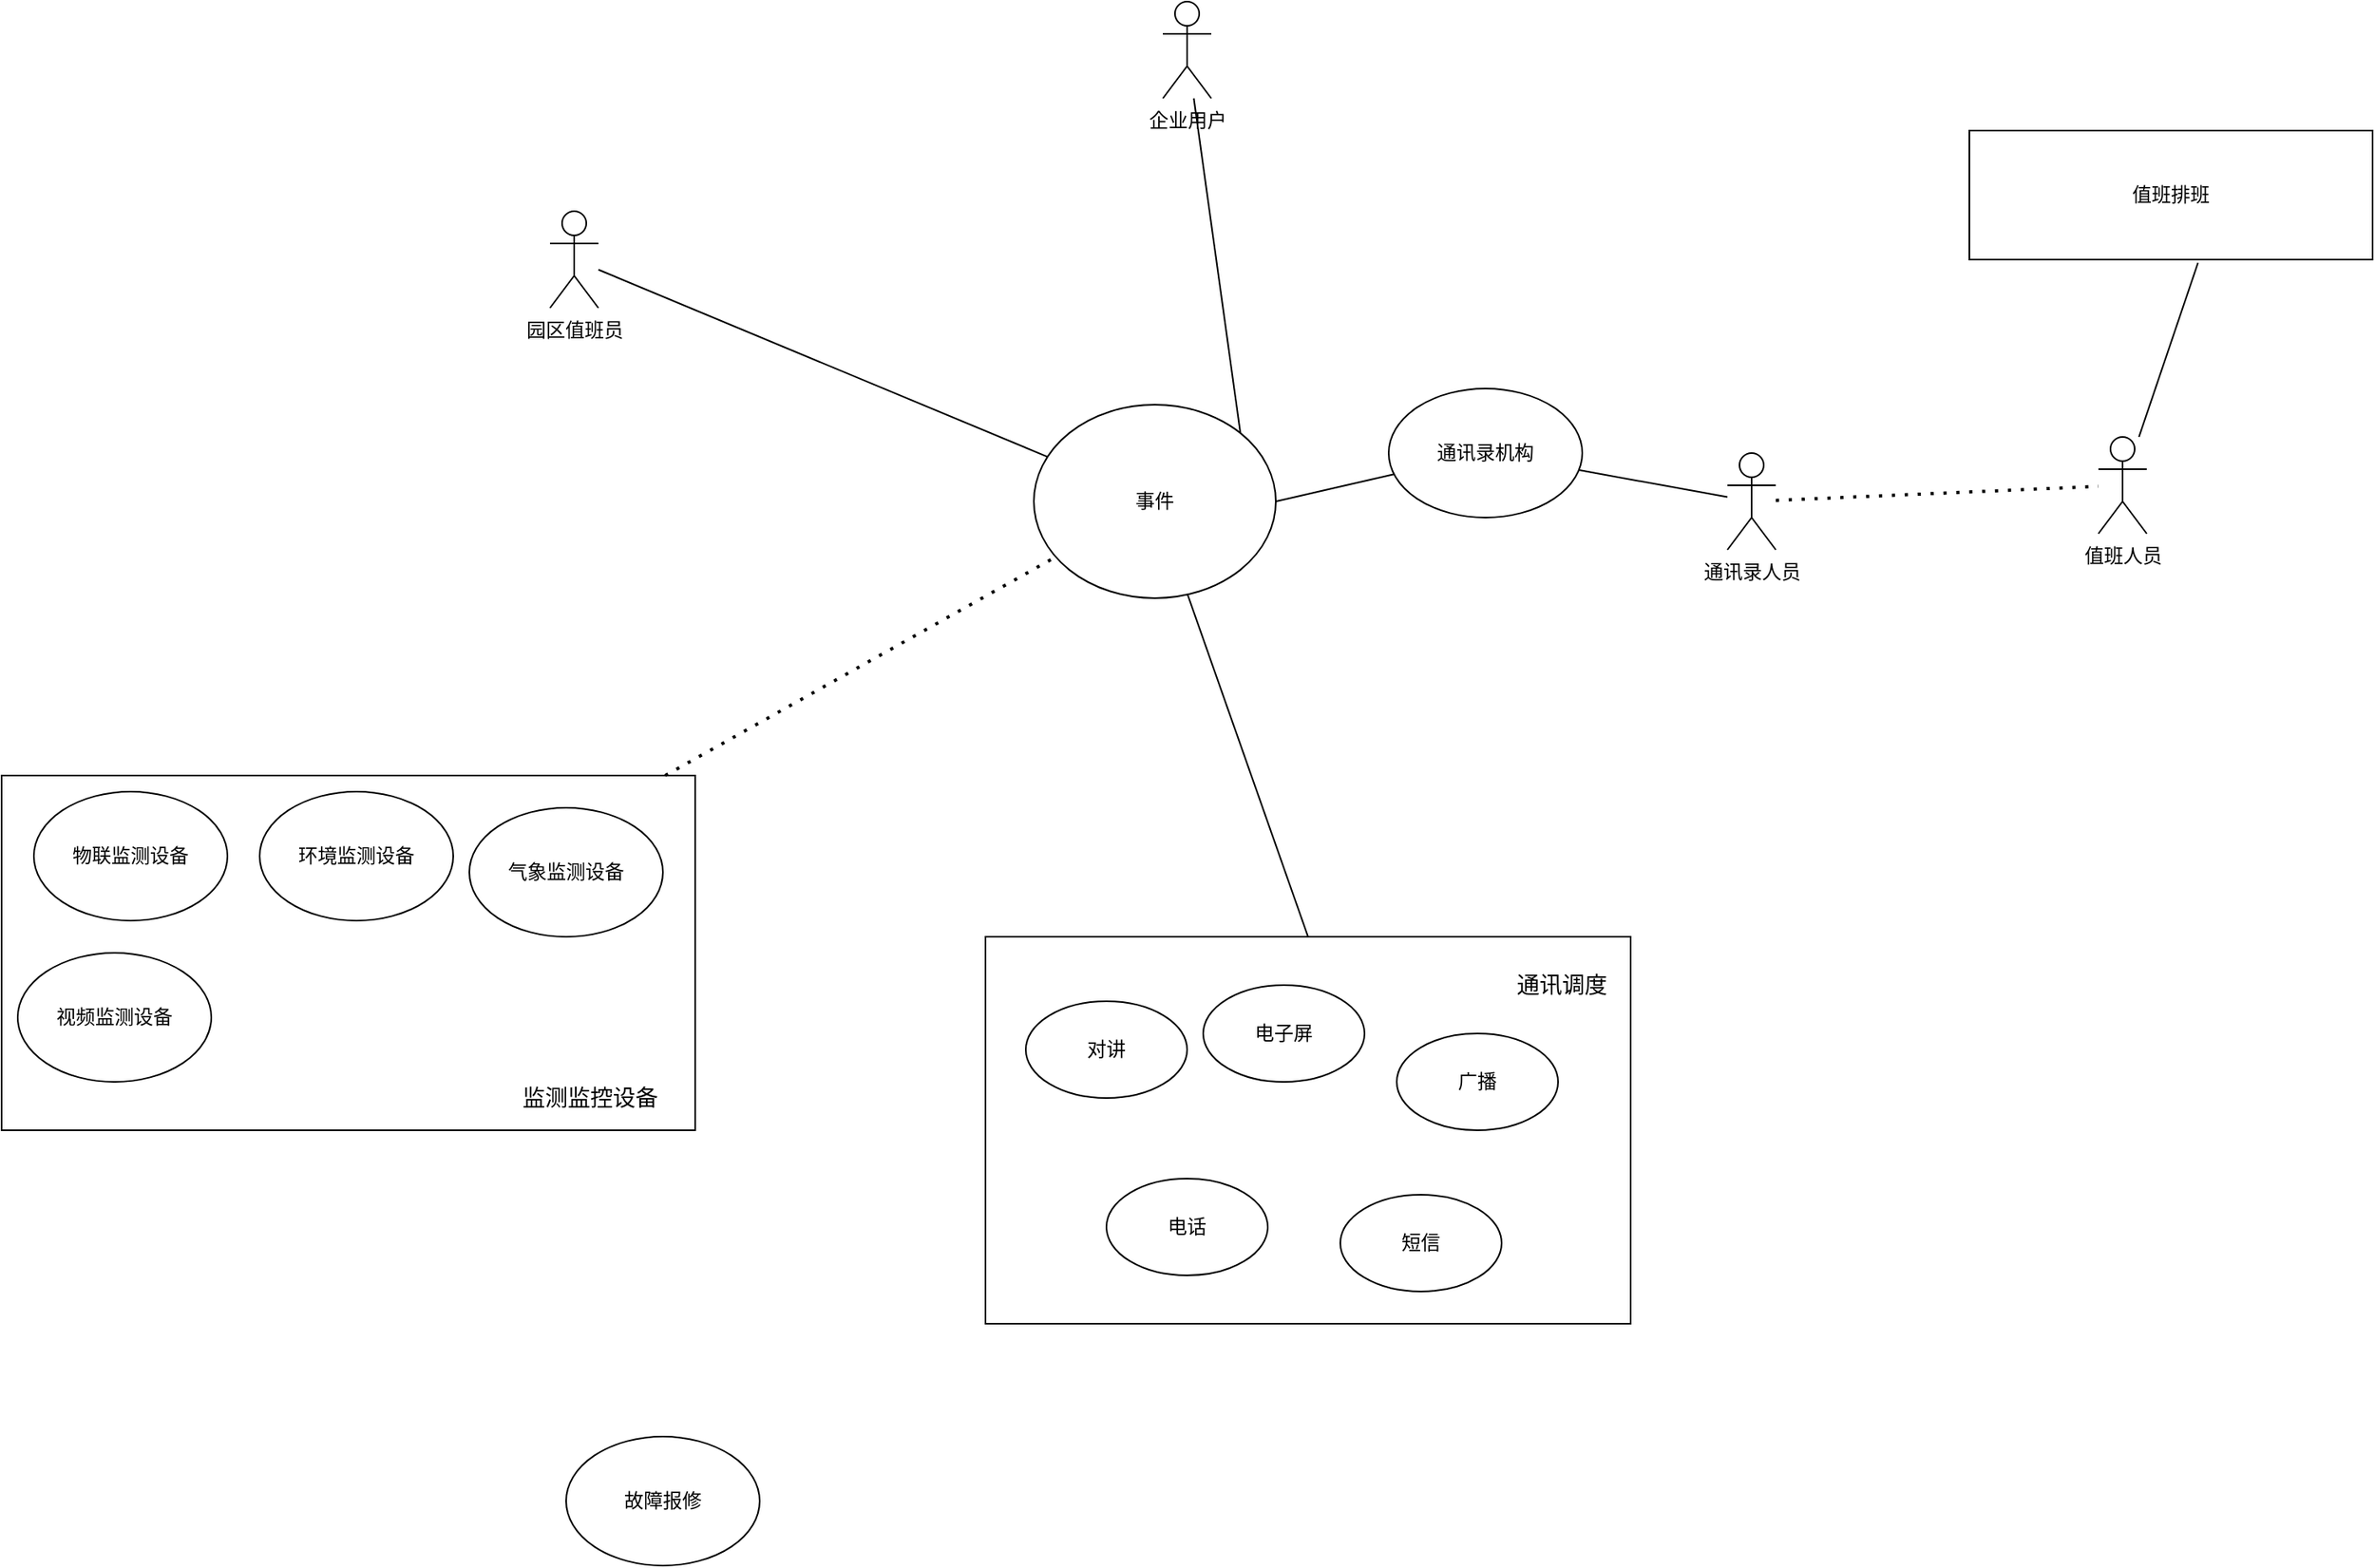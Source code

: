 <mxfile version="14.0.3" type="github" pages="3">
  <diagram name="信息接报数据关联分析" id="42789a77-a242-8287-6e28-9cd8cfd52e62">
    <mxGraphModel dx="2773" dy="934" grid="1" gridSize="10" guides="1" tooltips="1" connect="1" arrows="1" fold="1" page="1" pageScale="1" pageWidth="1100" pageHeight="850" background="#ffffff" math="0" shadow="0">
      <root>
        <mxCell id="0" />
        <mxCell id="1" parent="0" />
        <mxCell id="m6W_akmNrxcxIRO573pG-1" value="事件" style="ellipse;whiteSpace=wrap;html=1;" vertex="1" parent="1">
          <mxGeometry x="400" y="340" width="150" height="120" as="geometry" />
        </mxCell>
        <mxCell id="m6W_akmNrxcxIRO573pG-3" value="通讯录机构" style="ellipse;whiteSpace=wrap;html=1;" vertex="1" parent="1">
          <mxGeometry x="620" y="330" width="120" height="80" as="geometry" />
        </mxCell>
        <mxCell id="m6W_akmNrxcxIRO573pG-4" value="" style="endArrow=none;html=1;" edge="1" parent="1" source="m6W_akmNrxcxIRO573pG-18" target="m6W_akmNrxcxIRO573pG-3">
          <mxGeometry width="50" height="50" relative="1" as="geometry">
            <mxPoint x="280" y="510" as="sourcePoint" />
            <mxPoint x="570" y="480" as="targetPoint" />
          </mxGeometry>
        </mxCell>
        <mxCell id="m6W_akmNrxcxIRO573pG-8" value="故障报修" style="ellipse;whiteSpace=wrap;html=1;" vertex="1" parent="1">
          <mxGeometry x="110" y="980" width="120" height="80" as="geometry" />
        </mxCell>
        <mxCell id="m6W_akmNrxcxIRO573pG-13" value="值班排班" style="rounded=0;whiteSpace=wrap;html=1;" vertex="1" parent="1">
          <mxGeometry x="980" y="170" width="250" height="80" as="geometry" />
        </mxCell>
        <mxCell id="m6W_akmNrxcxIRO573pG-14" value="" style="endArrow=none;html=1;entryX=0.567;entryY=1.025;entryDx=0;entryDy=0;entryPerimeter=0;" edge="1" parent="1" source="m6W_akmNrxcxIRO573pG-16" target="m6W_akmNrxcxIRO573pG-13">
          <mxGeometry width="50" height="50" relative="1" as="geometry">
            <mxPoint x="818.043" y="350.361" as="sourcePoint" />
            <mxPoint x="570" y="380" as="targetPoint" />
          </mxGeometry>
        </mxCell>
        <mxCell id="m6W_akmNrxcxIRO573pG-15" value="园区值班员" style="shape=umlActor;verticalLabelPosition=bottom;verticalAlign=top;html=1;outlineConnect=0;" vertex="1" parent="1">
          <mxGeometry x="100" y="220" width="30" height="60" as="geometry" />
        </mxCell>
        <mxCell id="m6W_akmNrxcxIRO573pG-16" value="值班人员" style="shape=umlActor;verticalLabelPosition=bottom;verticalAlign=top;html=1;outlineConnect=0;" vertex="1" parent="1">
          <mxGeometry x="1060" y="360" width="30" height="60" as="geometry" />
        </mxCell>
        <mxCell id="m6W_akmNrxcxIRO573pG-17" value="" style="endArrow=none;dashed=1;html=1;dashPattern=1 3;strokeWidth=2;fontSize=14;" edge="1" parent="1" source="m6W_akmNrxcxIRO573pG-18" target="m6W_akmNrxcxIRO573pG-16">
          <mxGeometry width="50" height="50" relative="1" as="geometry">
            <mxPoint x="403.96" y="502" as="sourcePoint" />
            <mxPoint x="570" y="380" as="targetPoint" />
          </mxGeometry>
        </mxCell>
        <mxCell id="m6W_akmNrxcxIRO573pG-18" value="通讯录人员" style="shape=umlActor;verticalLabelPosition=bottom;verticalAlign=top;html=1;outlineConnect=0;" vertex="1" parent="1">
          <mxGeometry x="830" y="370" width="30" height="60" as="geometry" />
        </mxCell>
        <mxCell id="PugX-05pWGuCXVaaNZpQ-1" value="企业用户" style="shape=umlActor;verticalLabelPosition=bottom;verticalAlign=top;html=1;outlineConnect=0;" vertex="1" parent="1">
          <mxGeometry x="480" y="90" width="30" height="60" as="geometry" />
        </mxCell>
        <mxCell id="PugX-05pWGuCXVaaNZpQ-2" value="" style="endArrow=none;html=1;" edge="1" parent="1" source="m6W_akmNrxcxIRO573pG-1" target="m6W_akmNrxcxIRO573pG-15">
          <mxGeometry width="50" height="50" relative="1" as="geometry">
            <mxPoint x="520" y="330" as="sourcePoint" />
            <mxPoint x="570" y="280" as="targetPoint" />
          </mxGeometry>
        </mxCell>
        <mxCell id="PugX-05pWGuCXVaaNZpQ-3" value="" style="endArrow=none;html=1;exitX=1;exitY=0;exitDx=0;exitDy=0;" edge="1" parent="1" source="m6W_akmNrxcxIRO573pG-1" target="PugX-05pWGuCXVaaNZpQ-1">
          <mxGeometry width="50" height="50" relative="1" as="geometry">
            <mxPoint x="520" y="330" as="sourcePoint" />
            <mxPoint x="570" y="280" as="targetPoint" />
          </mxGeometry>
        </mxCell>
        <mxCell id="xcVkql0uX_FVAlT3NxzD-1" value="" style="endArrow=none;html=1;exitX=0.5;exitY=0;exitDx=0;exitDy=0;" edge="1" parent="1" source="m6W_akmNrxcxIRO573pG-9" target="m6W_akmNrxcxIRO573pG-1">
          <mxGeometry width="50" height="50" relative="1" as="geometry">
            <mxPoint x="520" y="430" as="sourcePoint" />
            <mxPoint x="570" y="380" as="targetPoint" />
          </mxGeometry>
        </mxCell>
        <mxCell id="xcVkql0uX_FVAlT3NxzD-9" value="" style="endArrow=none;html=1;exitX=1;exitY=0.5;exitDx=0;exitDy=0;" edge="1" parent="1" source="m6W_akmNrxcxIRO573pG-1" target="m6W_akmNrxcxIRO573pG-3">
          <mxGeometry width="50" height="50" relative="1" as="geometry">
            <mxPoint x="520" y="480" as="sourcePoint" />
            <mxPoint x="621.15" y="406.82" as="targetPoint" />
          </mxGeometry>
        </mxCell>
        <mxCell id="xcVkql0uX_FVAlT3NxzD-20" value="" style="group" vertex="1" connectable="0" parent="1">
          <mxGeometry x="370" y="670" width="400" height="240" as="geometry" />
        </mxCell>
        <mxCell id="m6W_akmNrxcxIRO573pG-9" value="" style="rounded=0;whiteSpace=wrap;html=1;" vertex="1" parent="xcVkql0uX_FVAlT3NxzD-20">
          <mxGeometry width="400" height="240" as="geometry" />
        </mxCell>
        <mxCell id="m6W_akmNrxcxIRO573pG-10" value="电话" style="ellipse;whiteSpace=wrap;html=1;" vertex="1" parent="xcVkql0uX_FVAlT3NxzD-20">
          <mxGeometry x="75" y="150" width="100" height="60" as="geometry" />
        </mxCell>
        <mxCell id="m6W_akmNrxcxIRO573pG-20" value="对讲" style="ellipse;whiteSpace=wrap;html=1;" vertex="1" parent="xcVkql0uX_FVAlT3NxzD-20">
          <mxGeometry x="25" y="40" width="100" height="60" as="geometry" />
        </mxCell>
        <mxCell id="m6W_akmNrxcxIRO573pG-22" value="广播" style="ellipse;whiteSpace=wrap;html=1;" vertex="1" parent="xcVkql0uX_FVAlT3NxzD-20">
          <mxGeometry x="255" y="60" width="100" height="60" as="geometry" />
        </mxCell>
        <mxCell id="m6W_akmNrxcxIRO573pG-23" value="电子屏" style="ellipse;whiteSpace=wrap;html=1;" vertex="1" parent="xcVkql0uX_FVAlT3NxzD-20">
          <mxGeometry x="135" y="30" width="100" height="60" as="geometry" />
        </mxCell>
        <mxCell id="m6W_akmNrxcxIRO573pG-7" value="短信" style="ellipse;whiteSpace=wrap;html=1;" vertex="1" parent="xcVkql0uX_FVAlT3NxzD-20">
          <mxGeometry x="220" y="160" width="100" height="60" as="geometry" />
        </mxCell>
        <mxCell id="xcVkql0uX_FVAlT3NxzD-12" value="通讯调度" style="text;html=1;strokeColor=none;fillColor=none;align=center;verticalAlign=middle;whiteSpace=wrap;rounded=0;fontSize=14;" vertex="1" parent="xcVkql0uX_FVAlT3NxzD-20">
          <mxGeometry x="320" y="20" width="75" height="20" as="geometry" />
        </mxCell>
        <mxCell id="xcVkql0uX_FVAlT3NxzD-21" value="" style="group" vertex="1" connectable="0" parent="1">
          <mxGeometry x="-240" y="570" width="430" height="220" as="geometry" />
        </mxCell>
        <mxCell id="m6W_akmNrxcxIRO573pG-21" value="" style="rounded=0;whiteSpace=wrap;html=1;" vertex="1" parent="xcVkql0uX_FVAlT3NxzD-21">
          <mxGeometry width="430" height="220" as="geometry" />
        </mxCell>
        <mxCell id="xcVkql0uX_FVAlT3NxzD-14" value="物联监测设备" style="ellipse;whiteSpace=wrap;html=1;" vertex="1" parent="xcVkql0uX_FVAlT3NxzD-21">
          <mxGeometry x="20" y="10" width="120" height="80" as="geometry" />
        </mxCell>
        <mxCell id="xcVkql0uX_FVAlT3NxzD-15" value="环境监测设备" style="ellipse;whiteSpace=wrap;html=1;" vertex="1" parent="xcVkql0uX_FVAlT3NxzD-21">
          <mxGeometry x="160" y="10" width="120" height="80" as="geometry" />
        </mxCell>
        <mxCell id="xcVkql0uX_FVAlT3NxzD-16" value="气象监测设备" style="ellipse;whiteSpace=wrap;html=1;" vertex="1" parent="xcVkql0uX_FVAlT3NxzD-21">
          <mxGeometry x="290" y="20" width="120" height="80" as="geometry" />
        </mxCell>
        <mxCell id="xcVkql0uX_FVAlT3NxzD-17" value="视频监测设备" style="ellipse;whiteSpace=wrap;html=1;" vertex="1" parent="xcVkql0uX_FVAlT3NxzD-21">
          <mxGeometry x="10" y="110" width="120" height="80" as="geometry" />
        </mxCell>
        <mxCell id="xcVkql0uX_FVAlT3NxzD-18" value="监测监控设备" style="text;html=1;strokeColor=none;fillColor=none;align=center;verticalAlign=middle;whiteSpace=wrap;rounded=0;fontSize=14;" vertex="1" parent="xcVkql0uX_FVAlT3NxzD-21">
          <mxGeometry x="320" y="190" width="90" height="20" as="geometry" />
        </mxCell>
        <mxCell id="xcVkql0uX_FVAlT3NxzD-27" value="" style="endArrow=none;dashed=1;html=1;dashPattern=1 3;strokeWidth=2;fontSize=14;" edge="1" parent="1" source="m6W_akmNrxcxIRO573pG-21" target="m6W_akmNrxcxIRO573pG-1">
          <mxGeometry width="50" height="50" relative="1" as="geometry">
            <mxPoint x="60" y="459.998" as="sourcePoint" />
            <mxPoint x="260" y="451.302" as="targetPoint" />
          </mxGeometry>
        </mxCell>
      </root>
    </mxGraphModel>
  </diagram>
  <diagram id="UVGYllBlPcOeWwC-kr5D" name="通讯调度数据关联分析">
    <mxGraphModel dx="1422" dy="794" grid="1" gridSize="10" guides="1" tooltips="1" connect="1" arrows="1" fold="1" page="1" pageScale="1" pageWidth="827" pageHeight="1169" math="0" shadow="0">
      <root>
        <mxCell id="KPOs2DwXPKQ_PDyjPx_k-0" />
        <mxCell id="KPOs2DwXPKQ_PDyjPx_k-1" parent="KPOs2DwXPKQ_PDyjPx_k-0" />
      </root>
    </mxGraphModel>
  </diagram>
  <diagram id="D9fiJOjQeAQuoWLN4mZ7" name="值班排班数据关联分析">
    <mxGraphModel dx="1422" dy="794" grid="1" gridSize="10" guides="1" tooltips="1" connect="1" arrows="1" fold="1" page="1" pageScale="1" pageWidth="827" pageHeight="1169" math="0" shadow="0">
      <root>
        <mxCell id="o3D5ZSkbc4O87paa4qiE-0" />
        <mxCell id="o3D5ZSkbc4O87paa4qiE-1" parent="o3D5ZSkbc4O87paa4qiE-0" />
      </root>
    </mxGraphModel>
  </diagram>
</mxfile>
